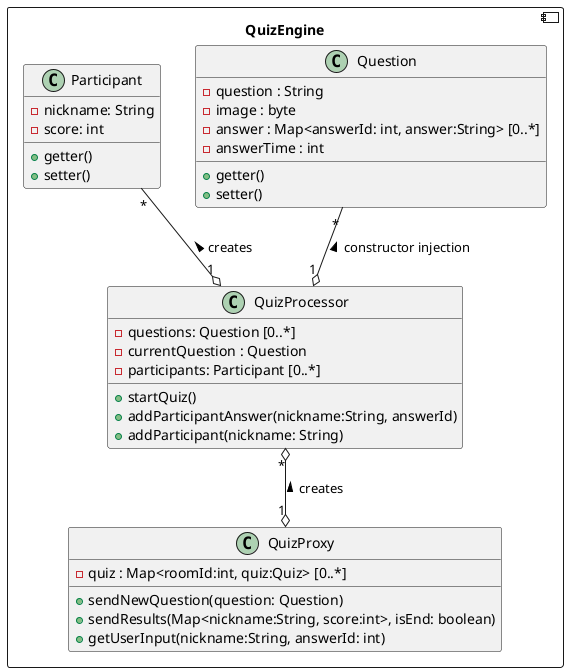 @startuml
component QuizEngine {
    class QuizProxy {
        - quiz : Map<roomId:int, quiz:Quiz> [0..*]
        + sendNewQuestion(question: Question)
        + sendResults(Map<nickname:String, score:int>, isEnd: boolean)
        + getUserInput(nickname:String, answerId: int)
    }
    class QuizProcessor {
        - questions: Question [0..*]
        - currentQuestion : Question
        - participants: Participant [0..*]
        + startQuiz()
        + addParticipantAnswer(nickname:String, answerId)
        + addParticipant(nickname: String)
    }
    class Question{
        - question : String
        - image : byte
        - answer : Map<answerId: int, answer:String> [0..*]
        - answerTime : int
        + getter()
        + setter()
    }
    class Participant{
        - nickname: String
        - score: int
        + getter()
        + setter()
    }

    QuizProcessor "*" o--o "1" QuizProxy : creates <
    Question "*" --o "1" QuizProcessor : constructor injection <
    Participant "*" --o "1" QuizProcessor : creates <
}
@enduml

